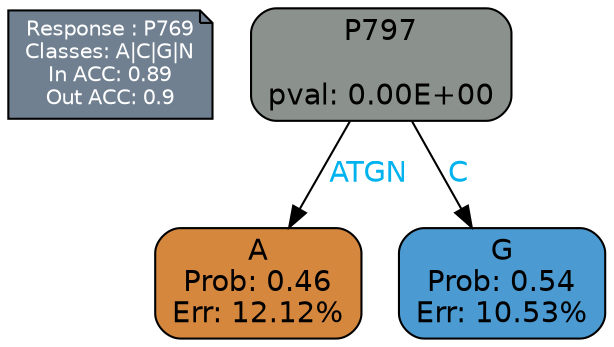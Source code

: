 digraph Tree {
node [shape=box, style="filled, rounded", color="black", fontname=helvetica] ;
graph [ranksep=equally, splines=polylines, bgcolor=transparent, dpi=600] ;
edge [fontname=helvetica] ;
LEGEND [label="Response : P769
Classes: A|C|G|N
In ACC: 0.89
Out ACC: 0.9
",shape=note,align=left,style=filled,fillcolor="slategray",fontcolor="white",fontsize=10];1 [label="P797

pval: 0.00E+00", fillcolor="#8b918d"] ;
2 [label="A
Prob: 0.46
Err: 12.12%", fillcolor="#d6873e"] ;
3 [label="G
Prob: 0.54
Err: 10.53%", fillcolor="#4b9ad2"] ;
1 -> 2 [label="ATGN",fontcolor=deepskyblue2] ;
1 -> 3 [label="C",fontcolor=deepskyblue2] ;
{rank = same; 2;3;}{rank = same; LEGEND;1;}}